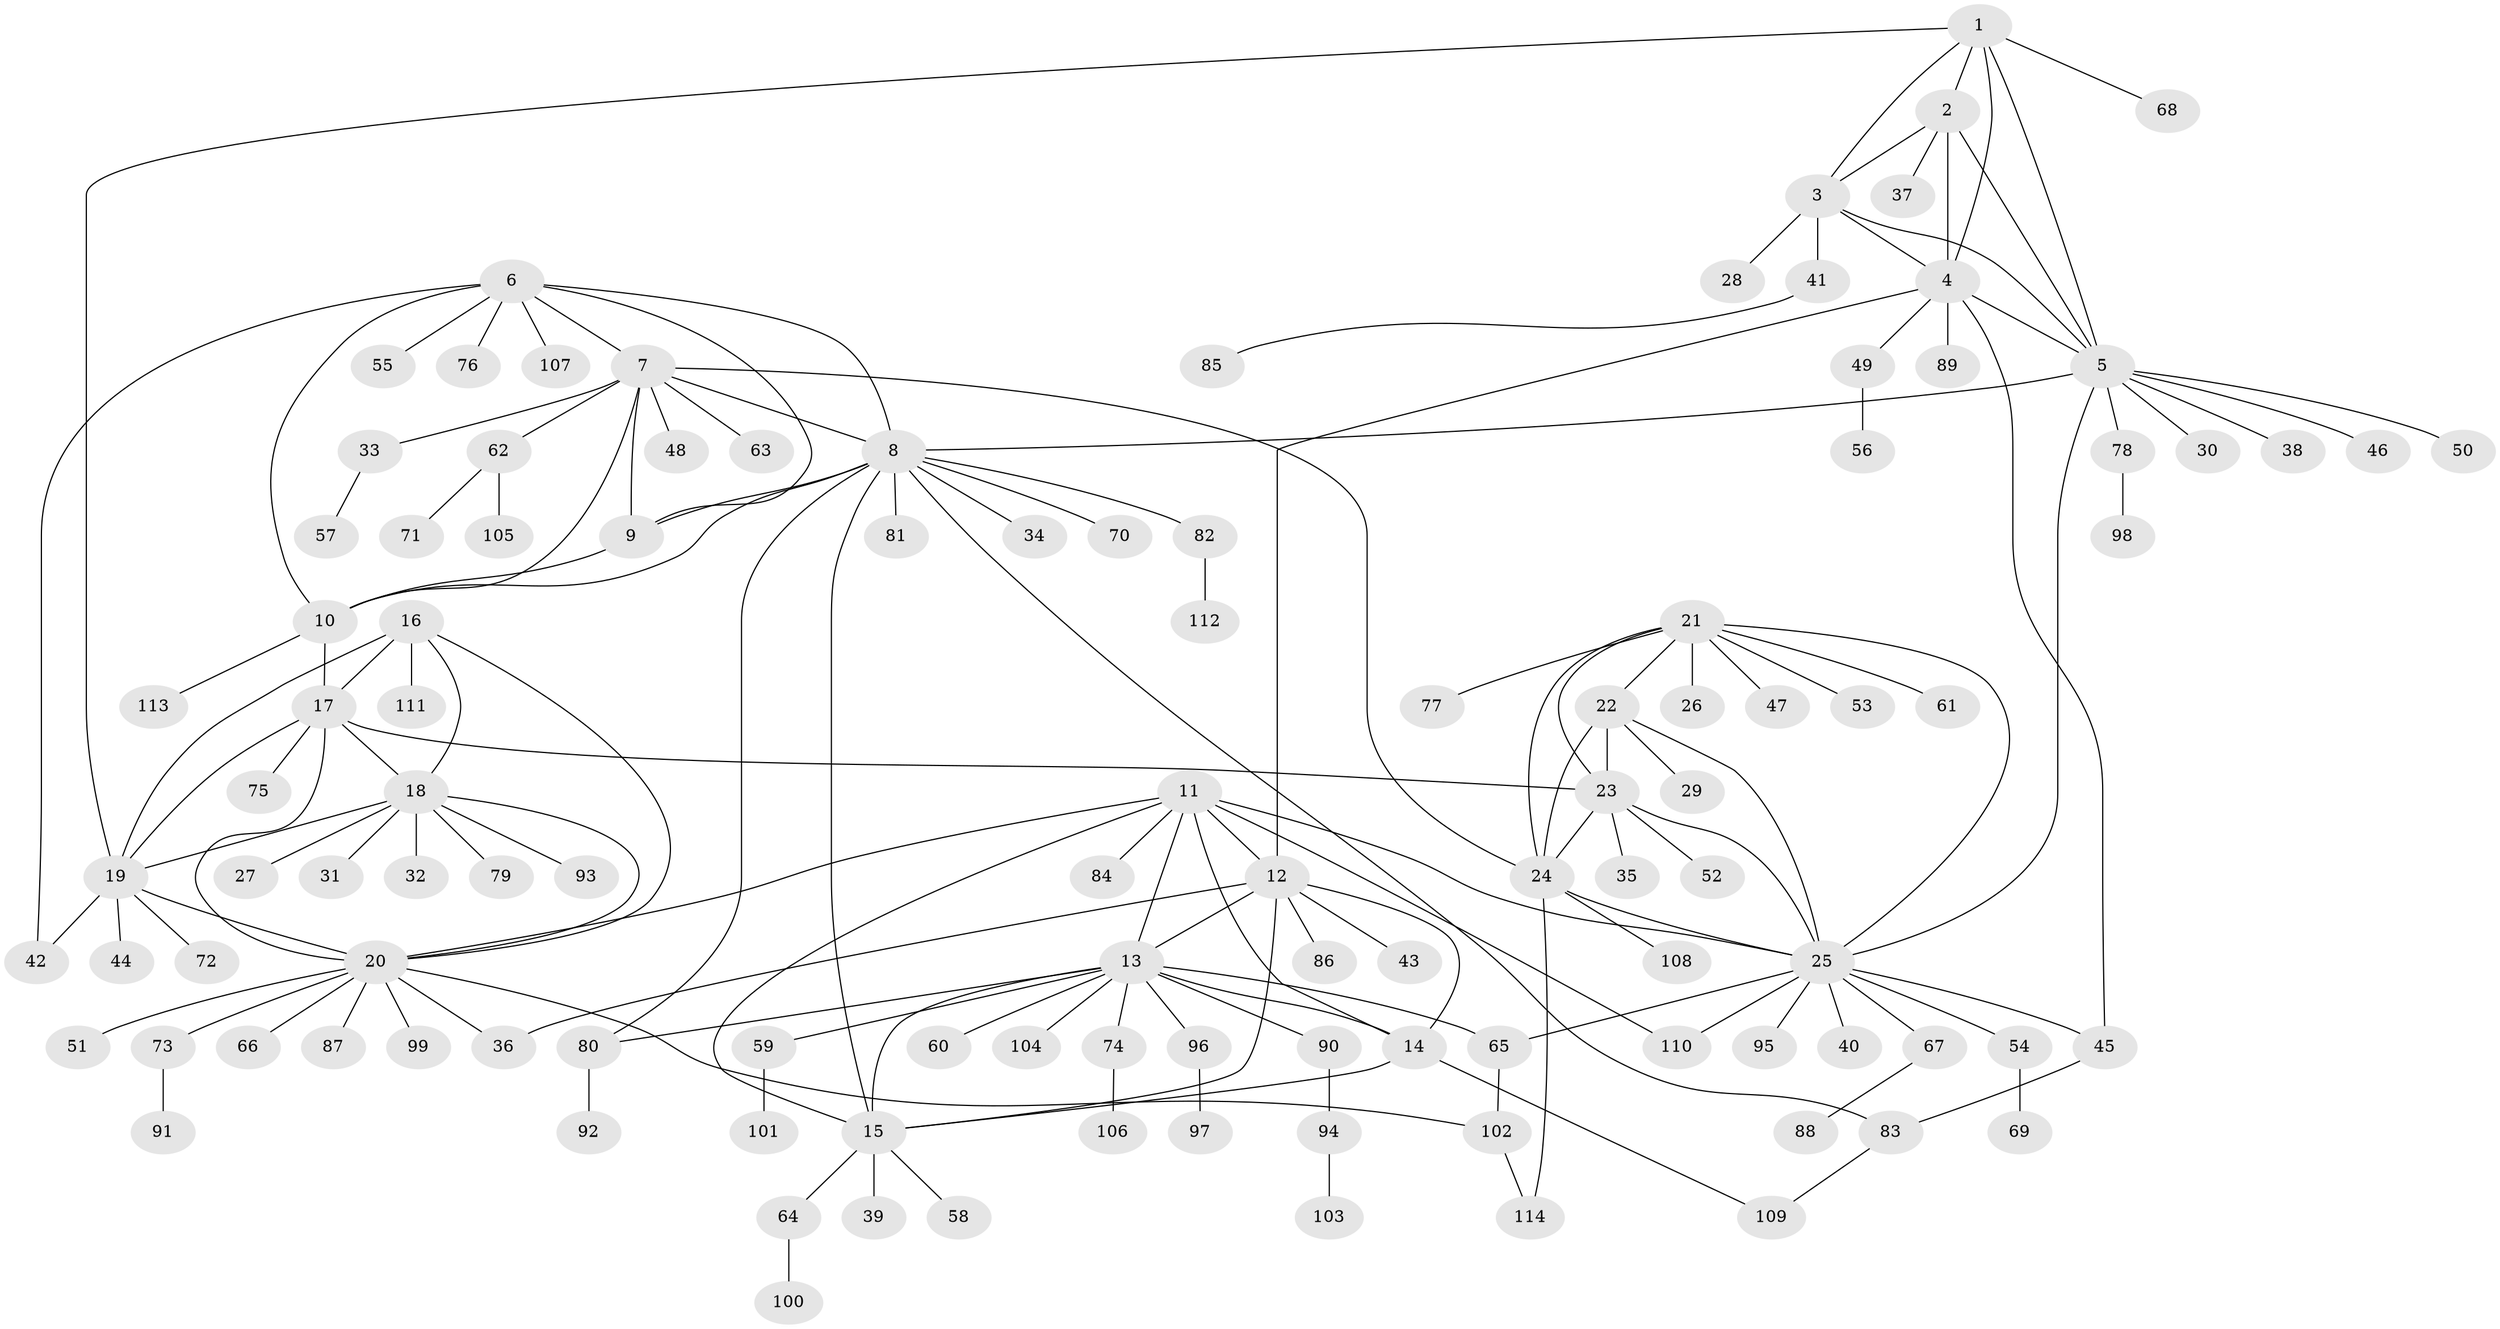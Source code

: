 // coarse degree distribution, {11: 0.03508771929824561, 2: 0.10526315789473684, 9: 0.017543859649122806, 7: 0.03508771929824561, 8: 0.017543859649122806, 13: 0.017543859649122806, 3: 0.07017543859649122, 5: 0.017543859649122806, 10: 0.017543859649122806, 4: 0.017543859649122806, 1: 0.6491228070175439}
// Generated by graph-tools (version 1.1) at 2025/54/03/05/25 16:54:48]
// undirected, 114 vertices, 159 edges
graph export_dot {
graph [start="1"]
  node [color=gray90,style=filled];
  1;
  2;
  3;
  4;
  5;
  6;
  7;
  8;
  9;
  10;
  11;
  12;
  13;
  14;
  15;
  16;
  17;
  18;
  19;
  20;
  21;
  22;
  23;
  24;
  25;
  26;
  27;
  28;
  29;
  30;
  31;
  32;
  33;
  34;
  35;
  36;
  37;
  38;
  39;
  40;
  41;
  42;
  43;
  44;
  45;
  46;
  47;
  48;
  49;
  50;
  51;
  52;
  53;
  54;
  55;
  56;
  57;
  58;
  59;
  60;
  61;
  62;
  63;
  64;
  65;
  66;
  67;
  68;
  69;
  70;
  71;
  72;
  73;
  74;
  75;
  76;
  77;
  78;
  79;
  80;
  81;
  82;
  83;
  84;
  85;
  86;
  87;
  88;
  89;
  90;
  91;
  92;
  93;
  94;
  95;
  96;
  97;
  98;
  99;
  100;
  101;
  102;
  103;
  104;
  105;
  106;
  107;
  108;
  109;
  110;
  111;
  112;
  113;
  114;
  1 -- 2;
  1 -- 3;
  1 -- 4;
  1 -- 5;
  1 -- 19;
  1 -- 68;
  2 -- 3;
  2 -- 4;
  2 -- 5;
  2 -- 37;
  3 -- 4;
  3 -- 5;
  3 -- 28;
  3 -- 41;
  4 -- 5;
  4 -- 12;
  4 -- 45;
  4 -- 49;
  4 -- 89;
  5 -- 8;
  5 -- 25;
  5 -- 30;
  5 -- 38;
  5 -- 46;
  5 -- 50;
  5 -- 78;
  6 -- 7;
  6 -- 8;
  6 -- 9;
  6 -- 10;
  6 -- 42;
  6 -- 55;
  6 -- 76;
  6 -- 107;
  7 -- 8;
  7 -- 9;
  7 -- 10;
  7 -- 24;
  7 -- 33;
  7 -- 48;
  7 -- 62;
  7 -- 63;
  8 -- 9;
  8 -- 10;
  8 -- 15;
  8 -- 34;
  8 -- 70;
  8 -- 80;
  8 -- 81;
  8 -- 82;
  8 -- 83;
  9 -- 10;
  10 -- 17;
  10 -- 113;
  11 -- 12;
  11 -- 13;
  11 -- 14;
  11 -- 15;
  11 -- 20;
  11 -- 25;
  11 -- 84;
  11 -- 110;
  12 -- 13;
  12 -- 14;
  12 -- 15;
  12 -- 36;
  12 -- 43;
  12 -- 86;
  13 -- 14;
  13 -- 15;
  13 -- 59;
  13 -- 60;
  13 -- 65;
  13 -- 74;
  13 -- 80;
  13 -- 90;
  13 -- 96;
  13 -- 104;
  14 -- 15;
  14 -- 109;
  15 -- 39;
  15 -- 58;
  15 -- 64;
  16 -- 17;
  16 -- 18;
  16 -- 19;
  16 -- 20;
  16 -- 111;
  17 -- 18;
  17 -- 19;
  17 -- 20;
  17 -- 23;
  17 -- 75;
  18 -- 19;
  18 -- 20;
  18 -- 27;
  18 -- 31;
  18 -- 32;
  18 -- 79;
  18 -- 93;
  19 -- 20;
  19 -- 42;
  19 -- 44;
  19 -- 72;
  20 -- 36;
  20 -- 51;
  20 -- 66;
  20 -- 73;
  20 -- 87;
  20 -- 99;
  20 -- 102;
  21 -- 22;
  21 -- 23;
  21 -- 24;
  21 -- 25;
  21 -- 26;
  21 -- 47;
  21 -- 53;
  21 -- 61;
  21 -- 77;
  22 -- 23;
  22 -- 24;
  22 -- 25;
  22 -- 29;
  23 -- 24;
  23 -- 25;
  23 -- 35;
  23 -- 52;
  24 -- 25;
  24 -- 108;
  24 -- 114;
  25 -- 40;
  25 -- 45;
  25 -- 54;
  25 -- 65;
  25 -- 67;
  25 -- 95;
  25 -- 110;
  33 -- 57;
  41 -- 85;
  45 -- 83;
  49 -- 56;
  54 -- 69;
  59 -- 101;
  62 -- 71;
  62 -- 105;
  64 -- 100;
  65 -- 102;
  67 -- 88;
  73 -- 91;
  74 -- 106;
  78 -- 98;
  80 -- 92;
  82 -- 112;
  83 -- 109;
  90 -- 94;
  94 -- 103;
  96 -- 97;
  102 -- 114;
}
